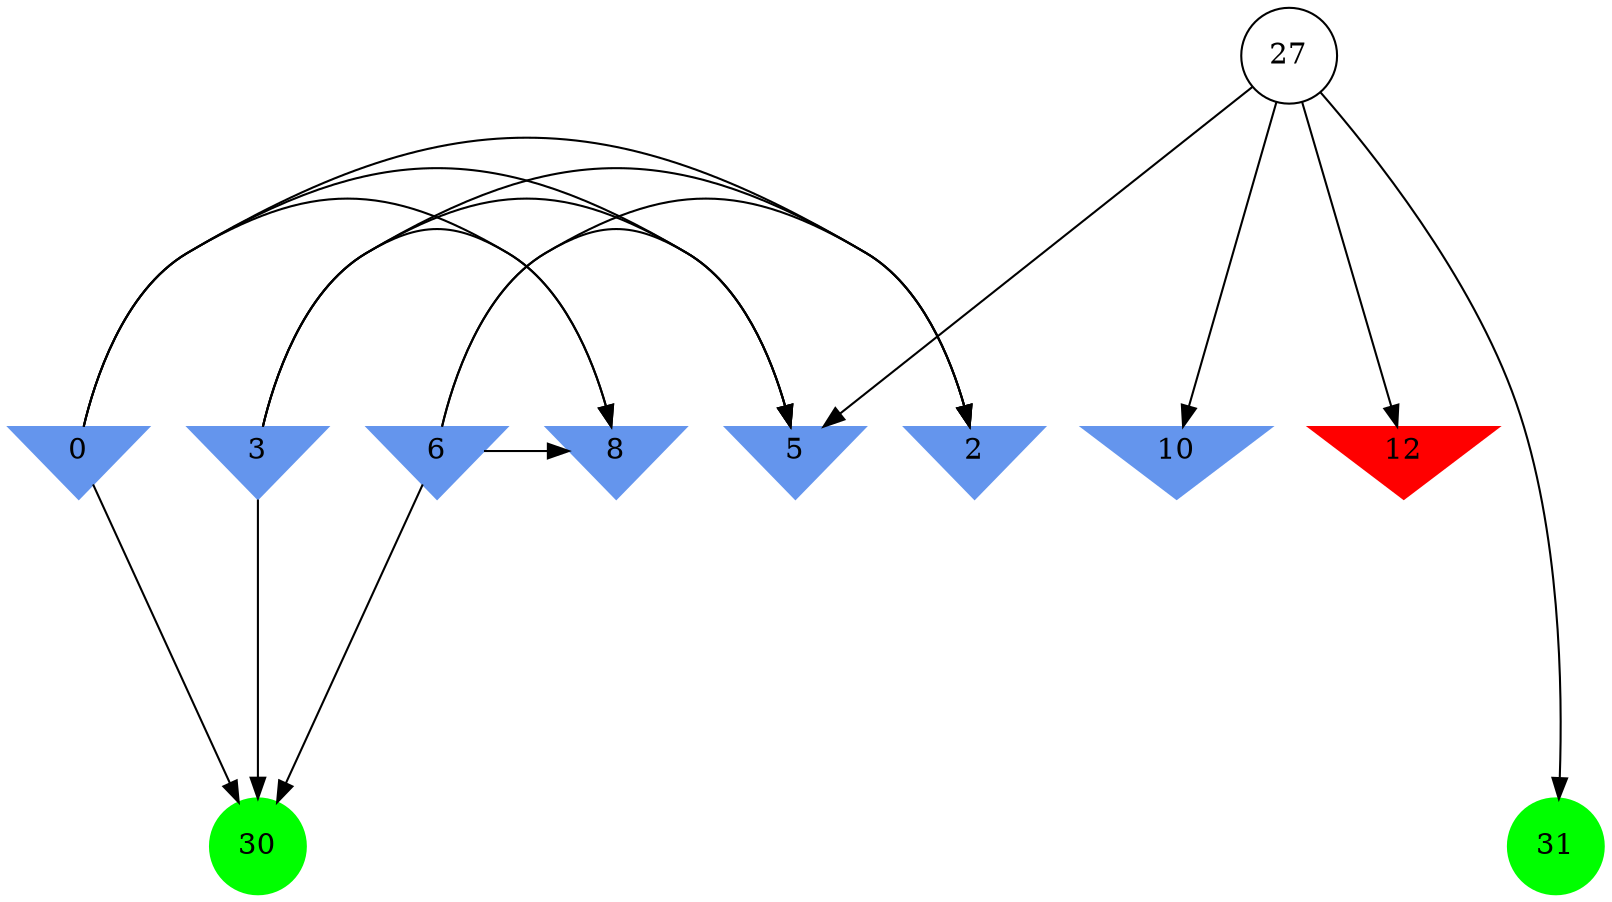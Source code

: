 digraph brain {
	ranksep=2.0;
	0 [shape=invtriangle,style=filled,color=cornflowerblue];
	2 [shape=invtriangle,style=filled,color=cornflowerblue];
	3 [shape=invtriangle,style=filled,color=cornflowerblue];
	5 [shape=invtriangle,style=filled,color=cornflowerblue];
	6 [shape=invtriangle,style=filled,color=cornflowerblue];
	8 [shape=invtriangle,style=filled,color=cornflowerblue];
	10 [shape=invtriangle,style=filled,color=cornflowerblue];
	12 [shape=invtriangle,style=filled,color=red];
	27 [shape=circle,color=black];
	30 [shape=circle,style=filled,color=green];
	31 [shape=circle,style=filled,color=green];
	27	->	31;
	27	->	12;
	27	->	5;
	27	->	10;
	0	->	30;
	0	->	5;
	0	->	8;
	0	->	2;
	3	->	30;
	3	->	5;
	3	->	8;
	3	->	2;
	6	->	30;
	6	->	5;
	6	->	8;
	6	->	2;
	{ rank=same; 0; 2; 3; 5; 6; 8; 10; 12; }
	{ rank=same; 27; }
	{ rank=same; 30; 31; }
}
